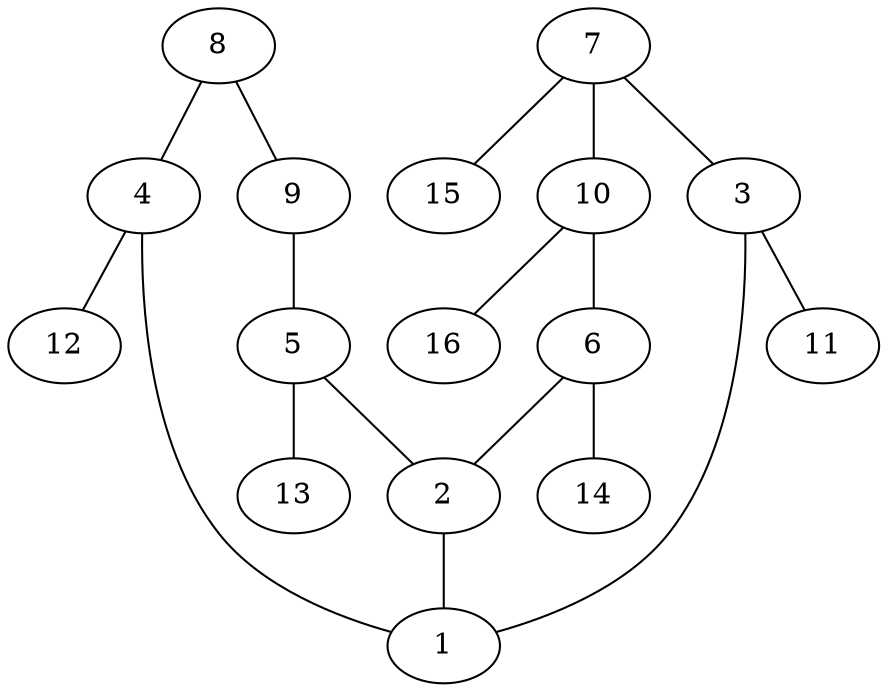 graph molecule_506 {
	1	 [chem=C];
	2	 [chem=C];
	2 -- 1	 [valence=2];
	3	 [chem=C];
	3 -- 1	 [valence=1];
	11	 [chem=H];
	3 -- 11	 [valence=1];
	4	 [chem=C];
	4 -- 1	 [valence=1];
	12	 [chem=H];
	4 -- 12	 [valence=1];
	5	 [chem=C];
	5 -- 2	 [valence=1];
	13	 [chem=H];
	5 -- 13	 [valence=1];
	6	 [chem=C];
	6 -- 2	 [valence=1];
	14	 [chem=H];
	6 -- 14	 [valence=1];
	7	 [chem=C];
	7 -- 3	 [valence=2];
	10	 [chem=C];
	7 -- 10	 [valence=1];
	15	 [chem=H];
	7 -- 15	 [valence=1];
	8	 [chem=N];
	8 -- 4	 [valence=2];
	9	 [chem=N];
	8 -- 9	 [valence=1];
	9 -- 5	 [valence=2];
	10 -- 6	 [valence=2];
	16	 [chem=H];
	10 -- 16	 [valence=1];
}
